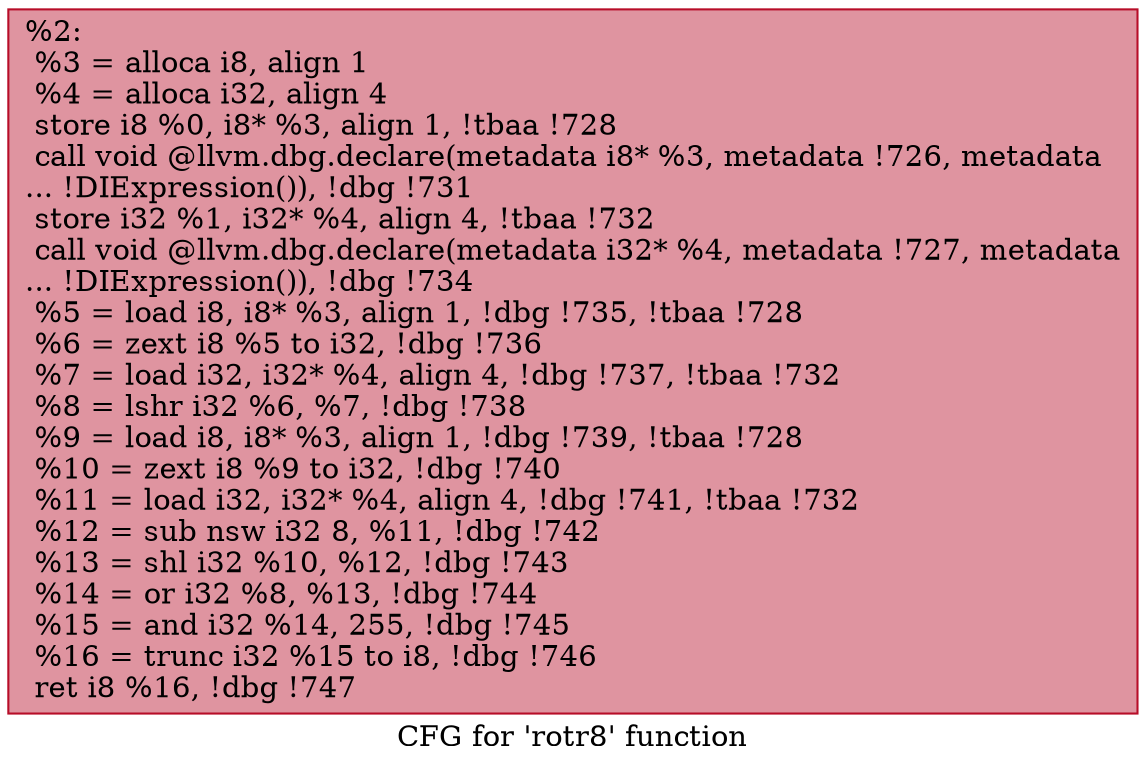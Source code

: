 digraph "CFG for 'rotr8' function" {
	label="CFG for 'rotr8' function";

	Node0x1a5f5f0 [shape=record,color="#b70d28ff", style=filled, fillcolor="#b70d2870",label="{%2:\l  %3 = alloca i8, align 1\l  %4 = alloca i32, align 4\l  store i8 %0, i8* %3, align 1, !tbaa !728\l  call void @llvm.dbg.declare(metadata i8* %3, metadata !726, metadata\l... !DIExpression()), !dbg !731\l  store i32 %1, i32* %4, align 4, !tbaa !732\l  call void @llvm.dbg.declare(metadata i32* %4, metadata !727, metadata\l... !DIExpression()), !dbg !734\l  %5 = load i8, i8* %3, align 1, !dbg !735, !tbaa !728\l  %6 = zext i8 %5 to i32, !dbg !736\l  %7 = load i32, i32* %4, align 4, !dbg !737, !tbaa !732\l  %8 = lshr i32 %6, %7, !dbg !738\l  %9 = load i8, i8* %3, align 1, !dbg !739, !tbaa !728\l  %10 = zext i8 %9 to i32, !dbg !740\l  %11 = load i32, i32* %4, align 4, !dbg !741, !tbaa !732\l  %12 = sub nsw i32 8, %11, !dbg !742\l  %13 = shl i32 %10, %12, !dbg !743\l  %14 = or i32 %8, %13, !dbg !744\l  %15 = and i32 %14, 255, !dbg !745\l  %16 = trunc i32 %15 to i8, !dbg !746\l  ret i8 %16, !dbg !747\l}"];
}
